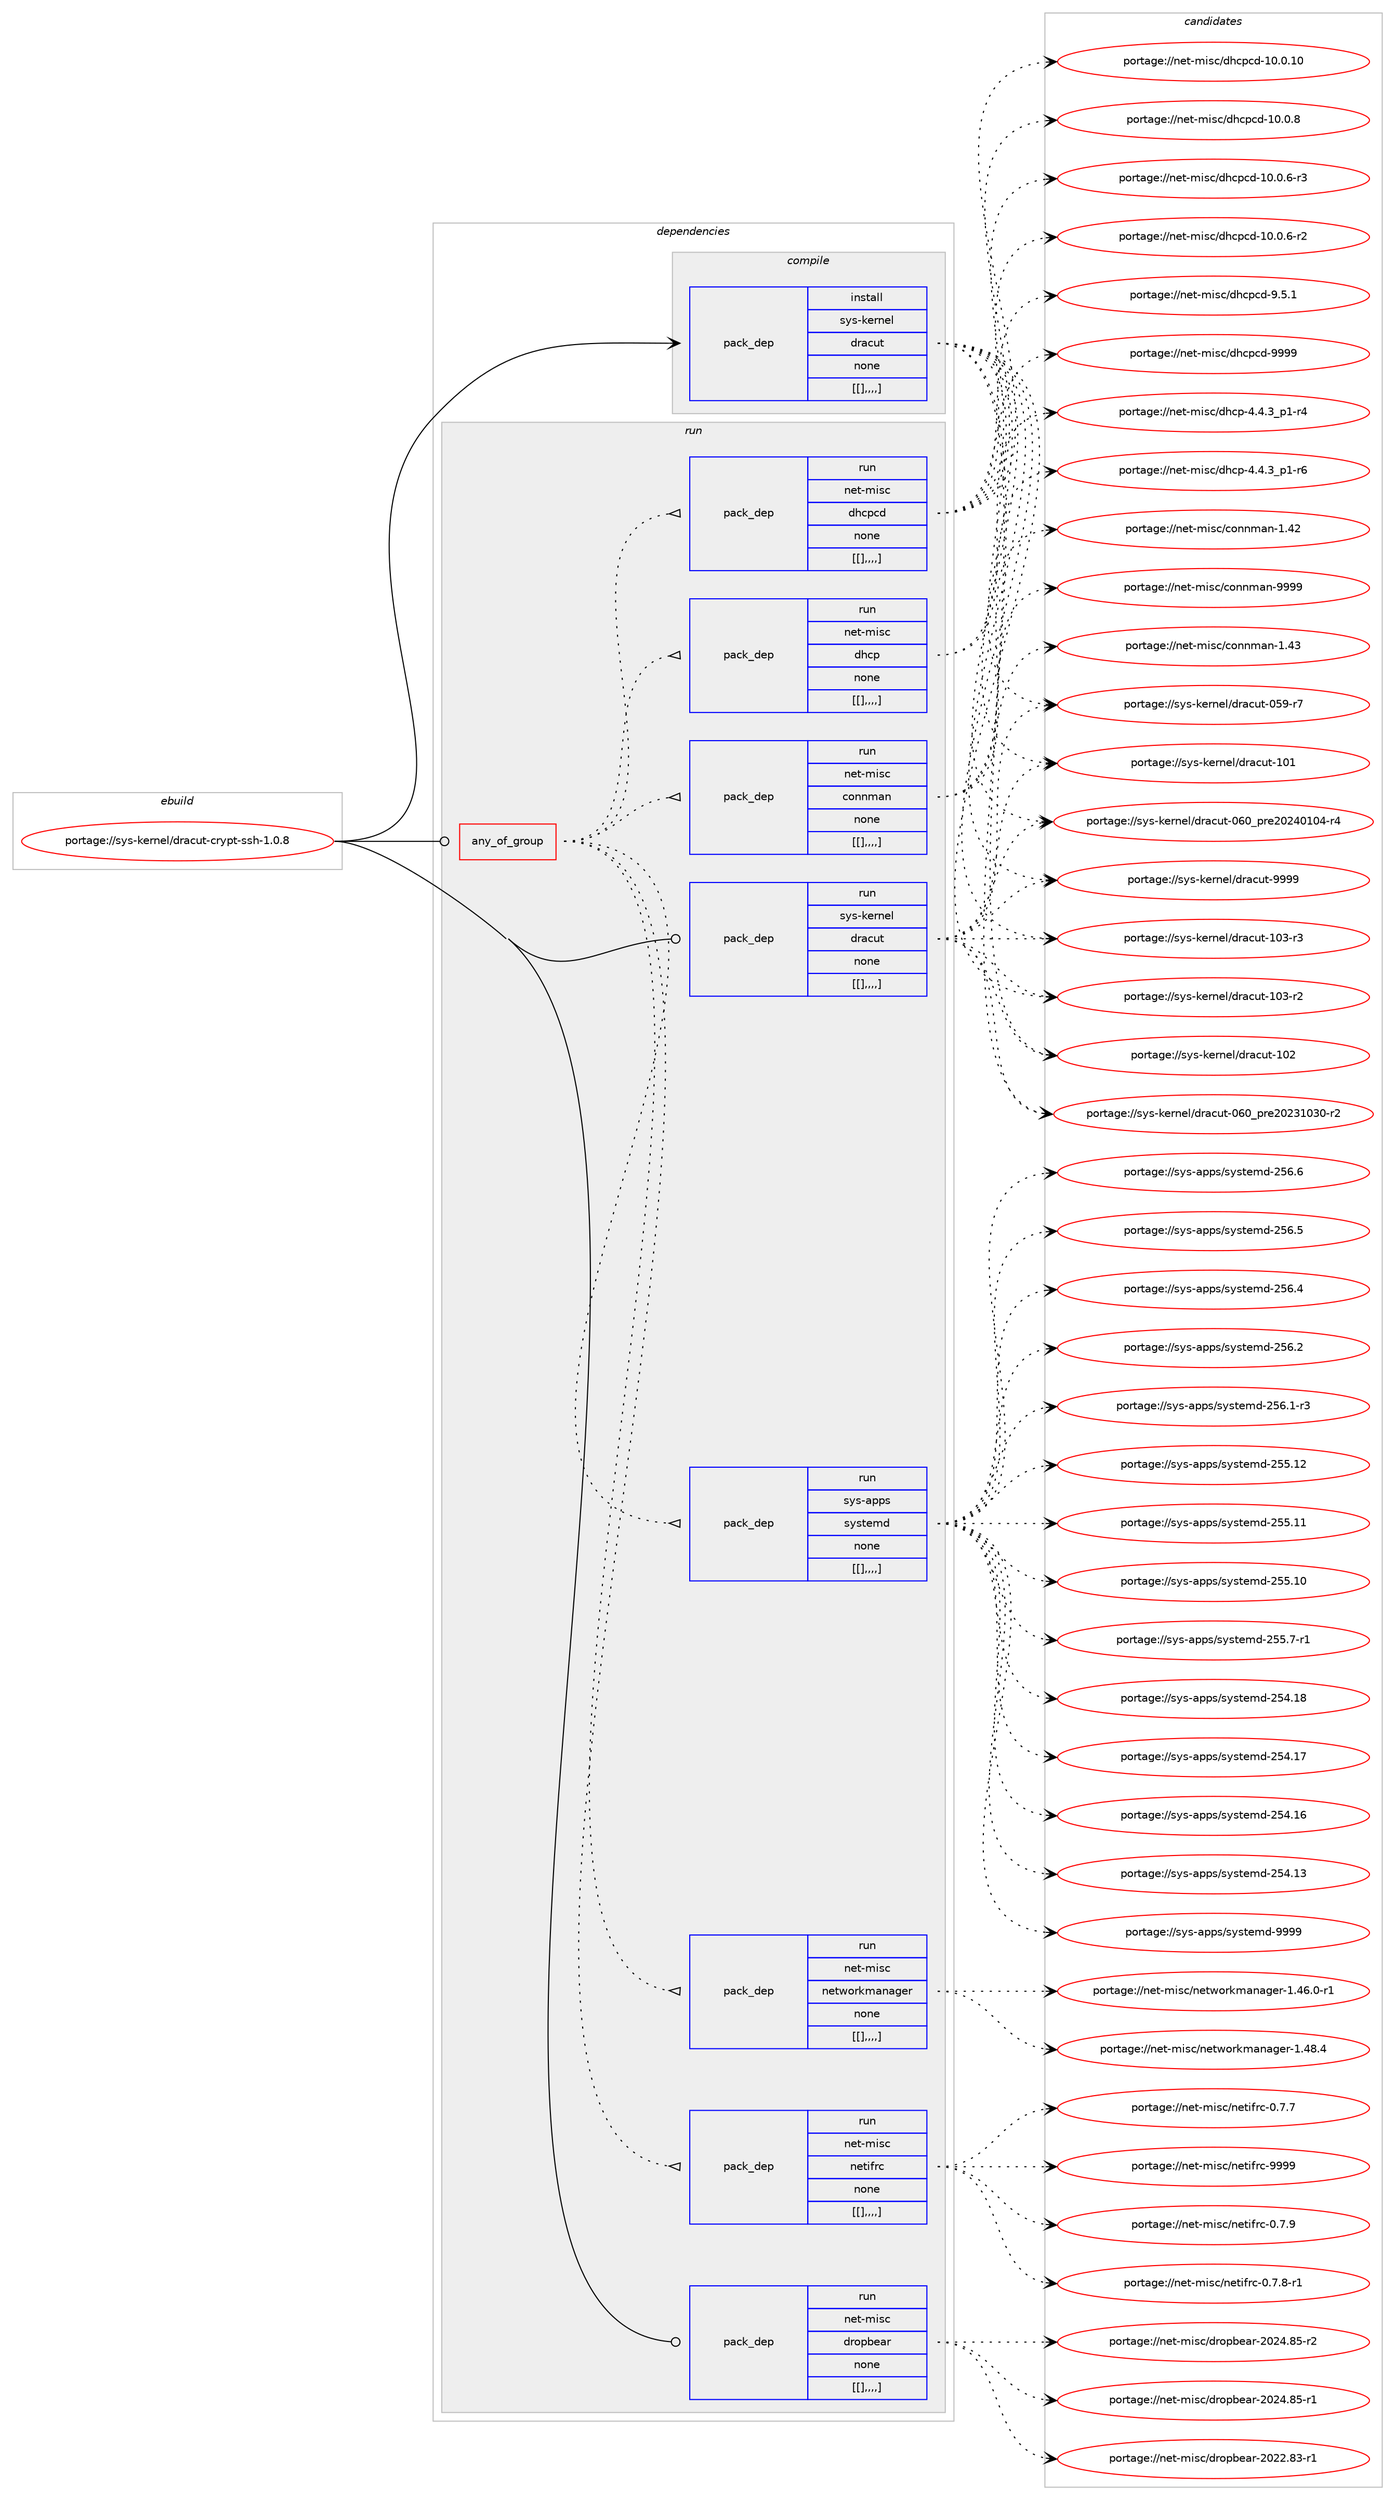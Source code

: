 digraph prolog {

# *************
# Graph options
# *************

newrank=true;
concentrate=true;
compound=true;
graph [rankdir=LR,fontname=Helvetica,fontsize=10,ranksep=1.5];#, ranksep=2.5, nodesep=0.2];
edge  [arrowhead=vee];
node  [fontname=Helvetica,fontsize=10];

# **********
# The ebuild
# **********

subgraph cluster_leftcol {
color=gray;
label=<<i>ebuild</i>>;
id [label="portage://sys-kernel/dracut-crypt-ssh-1.0.8", color=red, width=4, href="../sys-kernel/dracut-crypt-ssh-1.0.8.svg"];
}

# ****************
# The dependencies
# ****************

subgraph cluster_midcol {
color=gray;
label=<<i>dependencies</i>>;
subgraph cluster_compile {
fillcolor="#eeeeee";
style=filled;
label=<<i>compile</i>>;
subgraph pack326551 {
dependency451208 [label=<<TABLE BORDER="0" CELLBORDER="1" CELLSPACING="0" CELLPADDING="4" WIDTH="220"><TR><TD ROWSPAN="6" CELLPADDING="30">pack_dep</TD></TR><TR><TD WIDTH="110">install</TD></TR><TR><TD>sys-kernel</TD></TR><TR><TD>dracut</TD></TR><TR><TD>none</TD></TR><TR><TD>[[],,,,]</TD></TR></TABLE>>, shape=none, color=blue];
}
id:e -> dependency451208:w [weight=20,style="solid",arrowhead="vee"];
}
subgraph cluster_compileandrun {
fillcolor="#eeeeee";
style=filled;
label=<<i>compile and run</i>>;
}
subgraph cluster_run {
fillcolor="#eeeeee";
style=filled;
label=<<i>run</i>>;
subgraph any2788 {
dependency451209 [label=<<TABLE BORDER="0" CELLBORDER="1" CELLSPACING="0" CELLPADDING="4"><TR><TD CELLPADDING="10">any_of_group</TD></TR></TABLE>>, shape=none, color=red];subgraph pack326552 {
dependency451210 [label=<<TABLE BORDER="0" CELLBORDER="1" CELLSPACING="0" CELLPADDING="4" WIDTH="220"><TR><TD ROWSPAN="6" CELLPADDING="30">pack_dep</TD></TR><TR><TD WIDTH="110">run</TD></TR><TR><TD>net-misc</TD></TR><TR><TD>connman</TD></TR><TR><TD>none</TD></TR><TR><TD>[[],,,,]</TD></TR></TABLE>>, shape=none, color=blue];
}
dependency451209:e -> dependency451210:w [weight=20,style="dotted",arrowhead="oinv"];
subgraph pack326553 {
dependency451211 [label=<<TABLE BORDER="0" CELLBORDER="1" CELLSPACING="0" CELLPADDING="4" WIDTH="220"><TR><TD ROWSPAN="6" CELLPADDING="30">pack_dep</TD></TR><TR><TD WIDTH="110">run</TD></TR><TR><TD>net-misc</TD></TR><TR><TD>dhcp</TD></TR><TR><TD>none</TD></TR><TR><TD>[[],,,,]</TD></TR></TABLE>>, shape=none, color=blue];
}
dependency451209:e -> dependency451211:w [weight=20,style="dotted",arrowhead="oinv"];
subgraph pack326554 {
dependency451212 [label=<<TABLE BORDER="0" CELLBORDER="1" CELLSPACING="0" CELLPADDING="4" WIDTH="220"><TR><TD ROWSPAN="6" CELLPADDING="30">pack_dep</TD></TR><TR><TD WIDTH="110">run</TD></TR><TR><TD>net-misc</TD></TR><TR><TD>dhcpcd</TD></TR><TR><TD>none</TD></TR><TR><TD>[[],,,,]</TD></TR></TABLE>>, shape=none, color=blue];
}
dependency451209:e -> dependency451212:w [weight=20,style="dotted",arrowhead="oinv"];
subgraph pack326555 {
dependency451213 [label=<<TABLE BORDER="0" CELLBORDER="1" CELLSPACING="0" CELLPADDING="4" WIDTH="220"><TR><TD ROWSPAN="6" CELLPADDING="30">pack_dep</TD></TR><TR><TD WIDTH="110">run</TD></TR><TR><TD>net-misc</TD></TR><TR><TD>netifrc</TD></TR><TR><TD>none</TD></TR><TR><TD>[[],,,,]</TD></TR></TABLE>>, shape=none, color=blue];
}
dependency451209:e -> dependency451213:w [weight=20,style="dotted",arrowhead="oinv"];
subgraph pack326556 {
dependency451214 [label=<<TABLE BORDER="0" CELLBORDER="1" CELLSPACING="0" CELLPADDING="4" WIDTH="220"><TR><TD ROWSPAN="6" CELLPADDING="30">pack_dep</TD></TR><TR><TD WIDTH="110">run</TD></TR><TR><TD>net-misc</TD></TR><TR><TD>networkmanager</TD></TR><TR><TD>none</TD></TR><TR><TD>[[],,,,]</TD></TR></TABLE>>, shape=none, color=blue];
}
dependency451209:e -> dependency451214:w [weight=20,style="dotted",arrowhead="oinv"];
subgraph pack326557 {
dependency451215 [label=<<TABLE BORDER="0" CELLBORDER="1" CELLSPACING="0" CELLPADDING="4" WIDTH="220"><TR><TD ROWSPAN="6" CELLPADDING="30">pack_dep</TD></TR><TR><TD WIDTH="110">run</TD></TR><TR><TD>sys-apps</TD></TR><TR><TD>systemd</TD></TR><TR><TD>none</TD></TR><TR><TD>[[],,,,]</TD></TR></TABLE>>, shape=none, color=blue];
}
dependency451209:e -> dependency451215:w [weight=20,style="dotted",arrowhead="oinv"];
}
id:e -> dependency451209:w [weight=20,style="solid",arrowhead="odot"];
subgraph pack326558 {
dependency451216 [label=<<TABLE BORDER="0" CELLBORDER="1" CELLSPACING="0" CELLPADDING="4" WIDTH="220"><TR><TD ROWSPAN="6" CELLPADDING="30">pack_dep</TD></TR><TR><TD WIDTH="110">run</TD></TR><TR><TD>net-misc</TD></TR><TR><TD>dropbear</TD></TR><TR><TD>none</TD></TR><TR><TD>[[],,,,]</TD></TR></TABLE>>, shape=none, color=blue];
}
id:e -> dependency451216:w [weight=20,style="solid",arrowhead="odot"];
subgraph pack326559 {
dependency451217 [label=<<TABLE BORDER="0" CELLBORDER="1" CELLSPACING="0" CELLPADDING="4" WIDTH="220"><TR><TD ROWSPAN="6" CELLPADDING="30">pack_dep</TD></TR><TR><TD WIDTH="110">run</TD></TR><TR><TD>sys-kernel</TD></TR><TR><TD>dracut</TD></TR><TR><TD>none</TD></TR><TR><TD>[[],,,,]</TD></TR></TABLE>>, shape=none, color=blue];
}
id:e -> dependency451217:w [weight=20,style="solid",arrowhead="odot"];
}
}

# **************
# The candidates
# **************

subgraph cluster_choices {
rank=same;
color=gray;
label=<<i>candidates</i>>;

subgraph choice326551 {
color=black;
nodesep=1;
choice115121115451071011141101011084710011497991171164557575757 [label="portage://sys-kernel/dracut-9999", color=red, width=4,href="../sys-kernel/dracut-9999.svg"];
choice11512111545107101114110101108471001149799117116454948514511451 [label="portage://sys-kernel/dracut-103-r3", color=red, width=4,href="../sys-kernel/dracut-103-r3.svg"];
choice11512111545107101114110101108471001149799117116454948514511450 [label="portage://sys-kernel/dracut-103-r2", color=red, width=4,href="../sys-kernel/dracut-103-r2.svg"];
choice1151211154510710111411010110847100114979911711645494850 [label="portage://sys-kernel/dracut-102", color=red, width=4,href="../sys-kernel/dracut-102.svg"];
choice1151211154510710111411010110847100114979911711645494849 [label="portage://sys-kernel/dracut-101", color=red, width=4,href="../sys-kernel/dracut-101.svg"];
choice11512111545107101114110101108471001149799117116454854489511211410150485052484948524511452 [label="portage://sys-kernel/dracut-060_pre20240104-r4", color=red, width=4,href="../sys-kernel/dracut-060_pre20240104-r4.svg"];
choice11512111545107101114110101108471001149799117116454854489511211410150485051494851484511450 [label="portage://sys-kernel/dracut-060_pre20231030-r2", color=red, width=4,href="../sys-kernel/dracut-060_pre20231030-r2.svg"];
choice11512111545107101114110101108471001149799117116454853574511455 [label="portage://sys-kernel/dracut-059-r7", color=red, width=4,href="../sys-kernel/dracut-059-r7.svg"];
dependency451208:e -> choice115121115451071011141101011084710011497991171164557575757:w [style=dotted,weight="100"];
dependency451208:e -> choice11512111545107101114110101108471001149799117116454948514511451:w [style=dotted,weight="100"];
dependency451208:e -> choice11512111545107101114110101108471001149799117116454948514511450:w [style=dotted,weight="100"];
dependency451208:e -> choice1151211154510710111411010110847100114979911711645494850:w [style=dotted,weight="100"];
dependency451208:e -> choice1151211154510710111411010110847100114979911711645494849:w [style=dotted,weight="100"];
dependency451208:e -> choice11512111545107101114110101108471001149799117116454854489511211410150485052484948524511452:w [style=dotted,weight="100"];
dependency451208:e -> choice11512111545107101114110101108471001149799117116454854489511211410150485051494851484511450:w [style=dotted,weight="100"];
dependency451208:e -> choice11512111545107101114110101108471001149799117116454853574511455:w [style=dotted,weight="100"];
}
subgraph choice326552 {
color=black;
nodesep=1;
choice11010111645109105115994799111110110109971104557575757 [label="portage://net-misc/connman-9999", color=red, width=4,href="../net-misc/connman-9999.svg"];
choice11010111645109105115994799111110110109971104549465251 [label="portage://net-misc/connman-1.43", color=red, width=4,href="../net-misc/connman-1.43.svg"];
choice11010111645109105115994799111110110109971104549465250 [label="portage://net-misc/connman-1.42", color=red, width=4,href="../net-misc/connman-1.42.svg"];
dependency451210:e -> choice11010111645109105115994799111110110109971104557575757:w [style=dotted,weight="100"];
dependency451210:e -> choice11010111645109105115994799111110110109971104549465251:w [style=dotted,weight="100"];
dependency451210:e -> choice11010111645109105115994799111110110109971104549465250:w [style=dotted,weight="100"];
}
subgraph choice326553 {
color=black;
nodesep=1;
choice1101011164510910511599471001049911245524652465195112494511454 [label="portage://net-misc/dhcp-4.4.3_p1-r6", color=red, width=4,href="../net-misc/dhcp-4.4.3_p1-r6.svg"];
choice1101011164510910511599471001049911245524652465195112494511452 [label="portage://net-misc/dhcp-4.4.3_p1-r4", color=red, width=4,href="../net-misc/dhcp-4.4.3_p1-r4.svg"];
dependency451211:e -> choice1101011164510910511599471001049911245524652465195112494511454:w [style=dotted,weight="100"];
dependency451211:e -> choice1101011164510910511599471001049911245524652465195112494511452:w [style=dotted,weight="100"];
}
subgraph choice326554 {
color=black;
nodesep=1;
choice11010111645109105115994710010499112991004557575757 [label="portage://net-misc/dhcpcd-9999", color=red, width=4,href="../net-misc/dhcpcd-9999.svg"];
choice11010111645109105115994710010499112991004549484648464948 [label="portage://net-misc/dhcpcd-10.0.10", color=red, width=4,href="../net-misc/dhcpcd-10.0.10.svg"];
choice110101116451091051159947100104991129910045494846484656 [label="portage://net-misc/dhcpcd-10.0.8", color=red, width=4,href="../net-misc/dhcpcd-10.0.8.svg"];
choice1101011164510910511599471001049911299100454948464846544511451 [label="portage://net-misc/dhcpcd-10.0.6-r3", color=red, width=4,href="../net-misc/dhcpcd-10.0.6-r3.svg"];
choice1101011164510910511599471001049911299100454948464846544511450 [label="portage://net-misc/dhcpcd-10.0.6-r2", color=red, width=4,href="../net-misc/dhcpcd-10.0.6-r2.svg"];
choice1101011164510910511599471001049911299100455746534649 [label="portage://net-misc/dhcpcd-9.5.1", color=red, width=4,href="../net-misc/dhcpcd-9.5.1.svg"];
dependency451212:e -> choice11010111645109105115994710010499112991004557575757:w [style=dotted,weight="100"];
dependency451212:e -> choice11010111645109105115994710010499112991004549484648464948:w [style=dotted,weight="100"];
dependency451212:e -> choice110101116451091051159947100104991129910045494846484656:w [style=dotted,weight="100"];
dependency451212:e -> choice1101011164510910511599471001049911299100454948464846544511451:w [style=dotted,weight="100"];
dependency451212:e -> choice1101011164510910511599471001049911299100454948464846544511450:w [style=dotted,weight="100"];
dependency451212:e -> choice1101011164510910511599471001049911299100455746534649:w [style=dotted,weight="100"];
}
subgraph choice326555 {
color=black;
nodesep=1;
choice110101116451091051159947110101116105102114994557575757 [label="portage://net-misc/netifrc-9999", color=red, width=4,href="../net-misc/netifrc-9999.svg"];
choice11010111645109105115994711010111610510211499454846554657 [label="portage://net-misc/netifrc-0.7.9", color=red, width=4,href="../net-misc/netifrc-0.7.9.svg"];
choice110101116451091051159947110101116105102114994548465546564511449 [label="portage://net-misc/netifrc-0.7.8-r1", color=red, width=4,href="../net-misc/netifrc-0.7.8-r1.svg"];
choice11010111645109105115994711010111610510211499454846554655 [label="portage://net-misc/netifrc-0.7.7", color=red, width=4,href="../net-misc/netifrc-0.7.7.svg"];
dependency451213:e -> choice110101116451091051159947110101116105102114994557575757:w [style=dotted,weight="100"];
dependency451213:e -> choice11010111645109105115994711010111610510211499454846554657:w [style=dotted,weight="100"];
dependency451213:e -> choice110101116451091051159947110101116105102114994548465546564511449:w [style=dotted,weight="100"];
dependency451213:e -> choice11010111645109105115994711010111610510211499454846554655:w [style=dotted,weight="100"];
}
subgraph choice326556 {
color=black;
nodesep=1;
choice110101116451091051159947110101116119111114107109971109710310111445494652564652 [label="portage://net-misc/networkmanager-1.48.4", color=red, width=4,href="../net-misc/networkmanager-1.48.4.svg"];
choice1101011164510910511599471101011161191111141071099711097103101114454946525446484511449 [label="portage://net-misc/networkmanager-1.46.0-r1", color=red, width=4,href="../net-misc/networkmanager-1.46.0-r1.svg"];
dependency451214:e -> choice110101116451091051159947110101116119111114107109971109710310111445494652564652:w [style=dotted,weight="100"];
dependency451214:e -> choice1101011164510910511599471101011161191111141071099711097103101114454946525446484511449:w [style=dotted,weight="100"];
}
subgraph choice326557 {
color=black;
nodesep=1;
choice1151211154597112112115471151211151161011091004557575757 [label="portage://sys-apps/systemd-9999", color=red, width=4,href="../sys-apps/systemd-9999.svg"];
choice115121115459711211211547115121115116101109100455053544654 [label="portage://sys-apps/systemd-256.6", color=red, width=4,href="../sys-apps/systemd-256.6.svg"];
choice115121115459711211211547115121115116101109100455053544653 [label="portage://sys-apps/systemd-256.5", color=red, width=4,href="../sys-apps/systemd-256.5.svg"];
choice115121115459711211211547115121115116101109100455053544652 [label="portage://sys-apps/systemd-256.4", color=red, width=4,href="../sys-apps/systemd-256.4.svg"];
choice115121115459711211211547115121115116101109100455053544650 [label="portage://sys-apps/systemd-256.2", color=red, width=4,href="../sys-apps/systemd-256.2.svg"];
choice1151211154597112112115471151211151161011091004550535446494511451 [label="portage://sys-apps/systemd-256.1-r3", color=red, width=4,href="../sys-apps/systemd-256.1-r3.svg"];
choice11512111545971121121154711512111511610110910045505353464950 [label="portage://sys-apps/systemd-255.12", color=red, width=4,href="../sys-apps/systemd-255.12.svg"];
choice11512111545971121121154711512111511610110910045505353464949 [label="portage://sys-apps/systemd-255.11", color=red, width=4,href="../sys-apps/systemd-255.11.svg"];
choice11512111545971121121154711512111511610110910045505353464948 [label="portage://sys-apps/systemd-255.10", color=red, width=4,href="../sys-apps/systemd-255.10.svg"];
choice1151211154597112112115471151211151161011091004550535346554511449 [label="portage://sys-apps/systemd-255.7-r1", color=red, width=4,href="../sys-apps/systemd-255.7-r1.svg"];
choice11512111545971121121154711512111511610110910045505352464956 [label="portage://sys-apps/systemd-254.18", color=red, width=4,href="../sys-apps/systemd-254.18.svg"];
choice11512111545971121121154711512111511610110910045505352464955 [label="portage://sys-apps/systemd-254.17", color=red, width=4,href="../sys-apps/systemd-254.17.svg"];
choice11512111545971121121154711512111511610110910045505352464954 [label="portage://sys-apps/systemd-254.16", color=red, width=4,href="../sys-apps/systemd-254.16.svg"];
choice11512111545971121121154711512111511610110910045505352464951 [label="portage://sys-apps/systemd-254.13", color=red, width=4,href="../sys-apps/systemd-254.13.svg"];
dependency451215:e -> choice1151211154597112112115471151211151161011091004557575757:w [style=dotted,weight="100"];
dependency451215:e -> choice115121115459711211211547115121115116101109100455053544654:w [style=dotted,weight="100"];
dependency451215:e -> choice115121115459711211211547115121115116101109100455053544653:w [style=dotted,weight="100"];
dependency451215:e -> choice115121115459711211211547115121115116101109100455053544652:w [style=dotted,weight="100"];
dependency451215:e -> choice115121115459711211211547115121115116101109100455053544650:w [style=dotted,weight="100"];
dependency451215:e -> choice1151211154597112112115471151211151161011091004550535446494511451:w [style=dotted,weight="100"];
dependency451215:e -> choice11512111545971121121154711512111511610110910045505353464950:w [style=dotted,weight="100"];
dependency451215:e -> choice11512111545971121121154711512111511610110910045505353464949:w [style=dotted,weight="100"];
dependency451215:e -> choice11512111545971121121154711512111511610110910045505353464948:w [style=dotted,weight="100"];
dependency451215:e -> choice1151211154597112112115471151211151161011091004550535346554511449:w [style=dotted,weight="100"];
dependency451215:e -> choice11512111545971121121154711512111511610110910045505352464956:w [style=dotted,weight="100"];
dependency451215:e -> choice11512111545971121121154711512111511610110910045505352464955:w [style=dotted,weight="100"];
dependency451215:e -> choice11512111545971121121154711512111511610110910045505352464954:w [style=dotted,weight="100"];
dependency451215:e -> choice11512111545971121121154711512111511610110910045505352464951:w [style=dotted,weight="100"];
}
subgraph choice326558 {
color=black;
nodesep=1;
choice110101116451091051159947100114111112981019711445504850524656534511450 [label="portage://net-misc/dropbear-2024.85-r2", color=red, width=4,href="../net-misc/dropbear-2024.85-r2.svg"];
choice110101116451091051159947100114111112981019711445504850524656534511449 [label="portage://net-misc/dropbear-2024.85-r1", color=red, width=4,href="../net-misc/dropbear-2024.85-r1.svg"];
choice110101116451091051159947100114111112981019711445504850504656514511449 [label="portage://net-misc/dropbear-2022.83-r1", color=red, width=4,href="../net-misc/dropbear-2022.83-r1.svg"];
dependency451216:e -> choice110101116451091051159947100114111112981019711445504850524656534511450:w [style=dotted,weight="100"];
dependency451216:e -> choice110101116451091051159947100114111112981019711445504850524656534511449:w [style=dotted,weight="100"];
dependency451216:e -> choice110101116451091051159947100114111112981019711445504850504656514511449:w [style=dotted,weight="100"];
}
subgraph choice326559 {
color=black;
nodesep=1;
choice115121115451071011141101011084710011497991171164557575757 [label="portage://sys-kernel/dracut-9999", color=red, width=4,href="../sys-kernel/dracut-9999.svg"];
choice11512111545107101114110101108471001149799117116454948514511451 [label="portage://sys-kernel/dracut-103-r3", color=red, width=4,href="../sys-kernel/dracut-103-r3.svg"];
choice11512111545107101114110101108471001149799117116454948514511450 [label="portage://sys-kernel/dracut-103-r2", color=red, width=4,href="../sys-kernel/dracut-103-r2.svg"];
choice1151211154510710111411010110847100114979911711645494850 [label="portage://sys-kernel/dracut-102", color=red, width=4,href="../sys-kernel/dracut-102.svg"];
choice1151211154510710111411010110847100114979911711645494849 [label="portage://sys-kernel/dracut-101", color=red, width=4,href="../sys-kernel/dracut-101.svg"];
choice11512111545107101114110101108471001149799117116454854489511211410150485052484948524511452 [label="portage://sys-kernel/dracut-060_pre20240104-r4", color=red, width=4,href="../sys-kernel/dracut-060_pre20240104-r4.svg"];
choice11512111545107101114110101108471001149799117116454854489511211410150485051494851484511450 [label="portage://sys-kernel/dracut-060_pre20231030-r2", color=red, width=4,href="../sys-kernel/dracut-060_pre20231030-r2.svg"];
choice11512111545107101114110101108471001149799117116454853574511455 [label="portage://sys-kernel/dracut-059-r7", color=red, width=4,href="../sys-kernel/dracut-059-r7.svg"];
dependency451217:e -> choice115121115451071011141101011084710011497991171164557575757:w [style=dotted,weight="100"];
dependency451217:e -> choice11512111545107101114110101108471001149799117116454948514511451:w [style=dotted,weight="100"];
dependency451217:e -> choice11512111545107101114110101108471001149799117116454948514511450:w [style=dotted,weight="100"];
dependency451217:e -> choice1151211154510710111411010110847100114979911711645494850:w [style=dotted,weight="100"];
dependency451217:e -> choice1151211154510710111411010110847100114979911711645494849:w [style=dotted,weight="100"];
dependency451217:e -> choice11512111545107101114110101108471001149799117116454854489511211410150485052484948524511452:w [style=dotted,weight="100"];
dependency451217:e -> choice11512111545107101114110101108471001149799117116454854489511211410150485051494851484511450:w [style=dotted,weight="100"];
dependency451217:e -> choice11512111545107101114110101108471001149799117116454853574511455:w [style=dotted,weight="100"];
}
}

}
